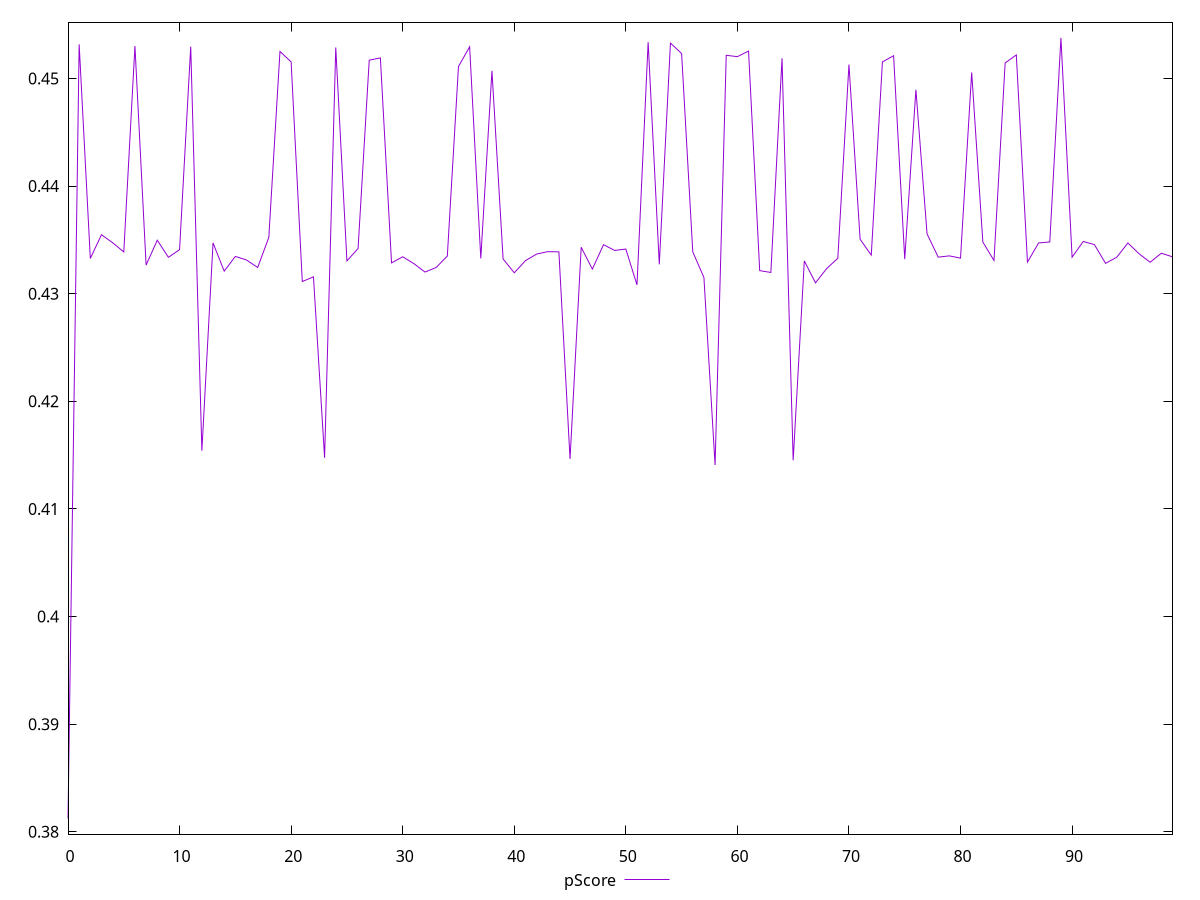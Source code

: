 reset

$pScore <<EOF
0 0.3812294402850064
1 0.453168059968665
2 0.4332738359611888
3 0.4354770238696605
4 0.4347323179398698
5 0.43388108070211895
6 0.45301296336988983
7 0.43265474332049
8 0.434969086127551
9 0.4333816299968916
10 0.4340901832418659
11 0.4529556755229726
12 0.41540927177133663
13 0.4347150321013563
14 0.4320941215503728
15 0.43346500358005047
16 0.43312822403944495
17 0.43243225135018976
18 0.43522852967885645
19 0.45250791103588084
20 0.4515368835636355
21 0.43113144564718053
22 0.43156314951698166
23 0.4147532359534546
24 0.4528781471078663
25 0.43304393805595426
26 0.43419859895059865
27 0.4516980492180502
28 0.4519051076189918
29 0.4328605599442559
30 0.4334309819700949
31 0.43279019166474225
32 0.43200854243915804
33 0.4324322513501898
34 0.4334942349055497
35 0.4511058198672944
36 0.4529423419783778
37 0.43327575213581443
38 0.4507065325016648
39 0.4332259335225682
40 0.4319392272959179
41 0.43306357183312194
42 0.4336792388590632
43 0.4339045772474902
44 0.4338849168120631
45 0.4146431960501154
46 0.43431183199421436
47 0.43228396792853574
48 0.4345518006069503
49 0.434016797499997
50 0.4341491859065538
51 0.43081979530970177
52 0.45337211052748555
53 0.4327255747925189
54 0.45328564092600887
55 0.4523139883201169
56 0.43389019150193214
57 0.43150296019888434
58 0.4140784729021495
59 0.4521497157296908
60 0.4520254279328309
61 0.45254492551706743
62 0.43214050179046143
63 0.4319712547026448
64 0.45187207260487555
65 0.4145215732418605
66 0.4330458535189795
67 0.4310039982606765
68 0.4323308407693612
69 0.4332848540462567
70 0.4512895423353589
71 0.43505603574909685
72 0.43358577141416743
73 0.4515358979597985
74 0.45210828391785335
75 0.4332139584919605
76 0.4489468016770945
77 0.43556164017658505
78 0.4333960039523027
79 0.43351196605334835
80 0.4333044954666942
81 0.4505588909040794
82 0.43479810454229123
83 0.4330827273381574
84 0.45144030125481227
85 0.452184737460861
86 0.43293380890731714
87 0.43471359163645396
88 0.43480098586604704
89 0.4537665516867234
90 0.43338977519734834
91 0.43485237170913515
92 0.4345604412021148
93 0.432816040305794
94 0.4333830673774265
95 0.43470927026172296
96 0.43371279471066465
97 0.4329194456815285
98 0.43376073478972627
99 0.4334213987551511
EOF

set key outside below
set xrange [0:99]
set yrange [0.37977869805697206:0.45521729391475774]
set trange [0.37977869805697206:0.45521729391475774]
set terminal svg size 640, 500 enhanced background rgb 'white'
set output "reports/report_00033_2021-03-01T14-23-16.841Z/first-cpu-idle/samples/astro/pScore/values.svg"

plot $pScore title "pScore" with line

reset
